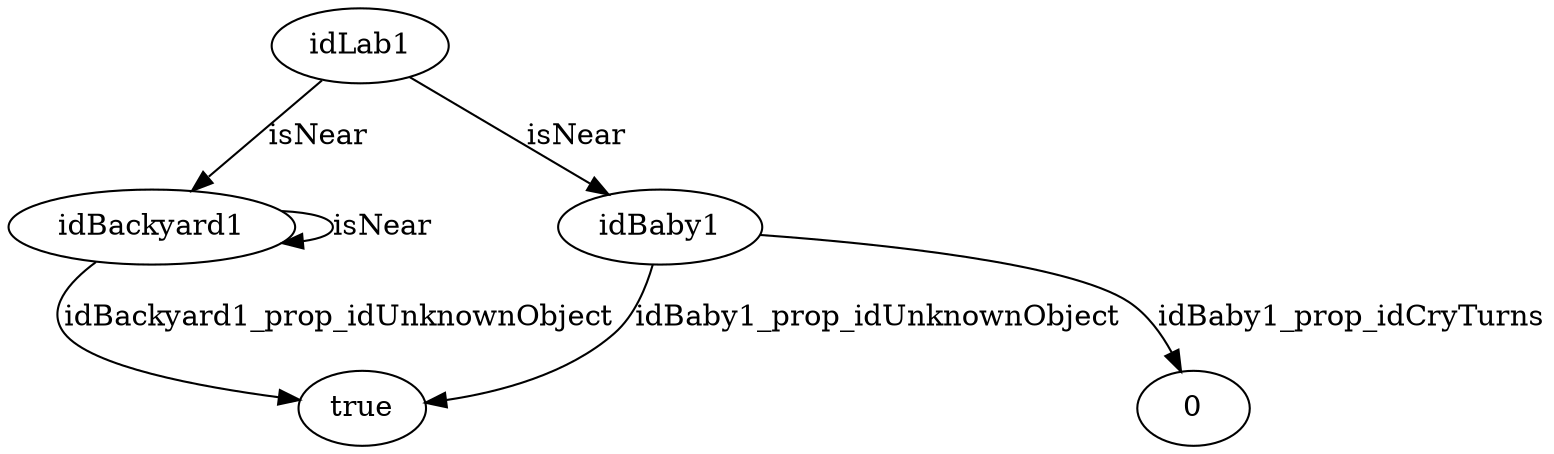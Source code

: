 digraph  {
idLab1 [node_type=entity_node, root=root];
idBackyard1;
true;
idBaby1;
0;
idLab1 -> idBackyard1  [edge_type=relationship, label=isNear];
idLab1 -> idBaby1  [edge_type=relationship, label=isNear];
idBackyard1 -> true  [edge_type=property, label=idBackyard1_prop_idUnknownObject];
idBackyard1 -> idBackyard1  [edge_type=relationship, label=isNear];
idBaby1 -> true  [edge_type=property, label=idBaby1_prop_idUnknownObject];
idBaby1 -> 0  [edge_type=property, label=idBaby1_prop_idCryTurns];
}
